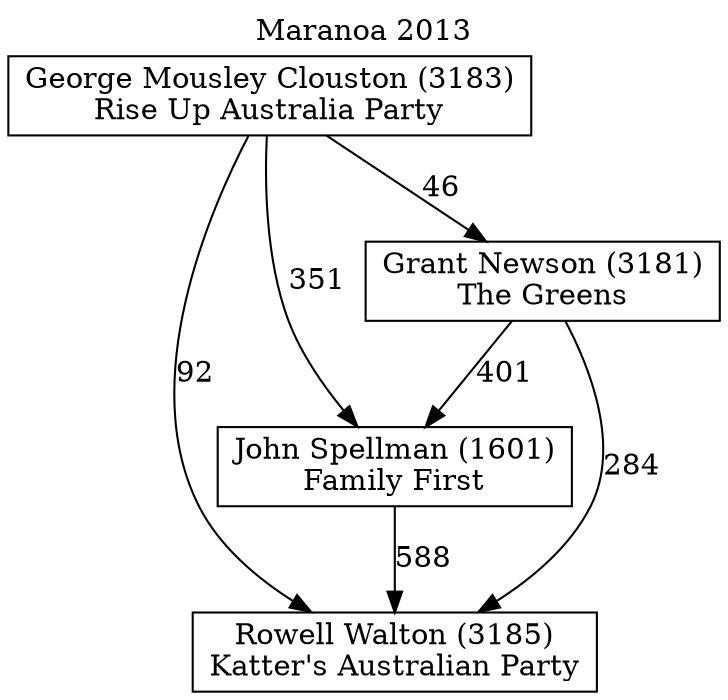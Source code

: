 // House preference flow
digraph "Rowell Walton (3185)_Maranoa_2013" {
	graph [label="Maranoa 2013" labelloc=t mclimit=10]
	node [shape=box]
	"Rowell Walton (3185)" [label="Rowell Walton (3185)
Katter's Australian Party"]
	"John Spellman (1601)" [label="John Spellman (1601)
Family First"]
	"Grant Newson (3181)" [label="Grant Newson (3181)
The Greens"]
	"George Mousley Clouston (3183)" [label="George Mousley Clouston (3183)
Rise Up Australia Party"]
	"John Spellman (1601)" -> "Rowell Walton (3185)" [label=588]
	"Grant Newson (3181)" -> "John Spellman (1601)" [label=401]
	"George Mousley Clouston (3183)" -> "Grant Newson (3181)" [label=46]
	"Grant Newson (3181)" -> "Rowell Walton (3185)" [label=284]
	"George Mousley Clouston (3183)" -> "Rowell Walton (3185)" [label=92]
	"George Mousley Clouston (3183)" -> "John Spellman (1601)" [label=351]
}
